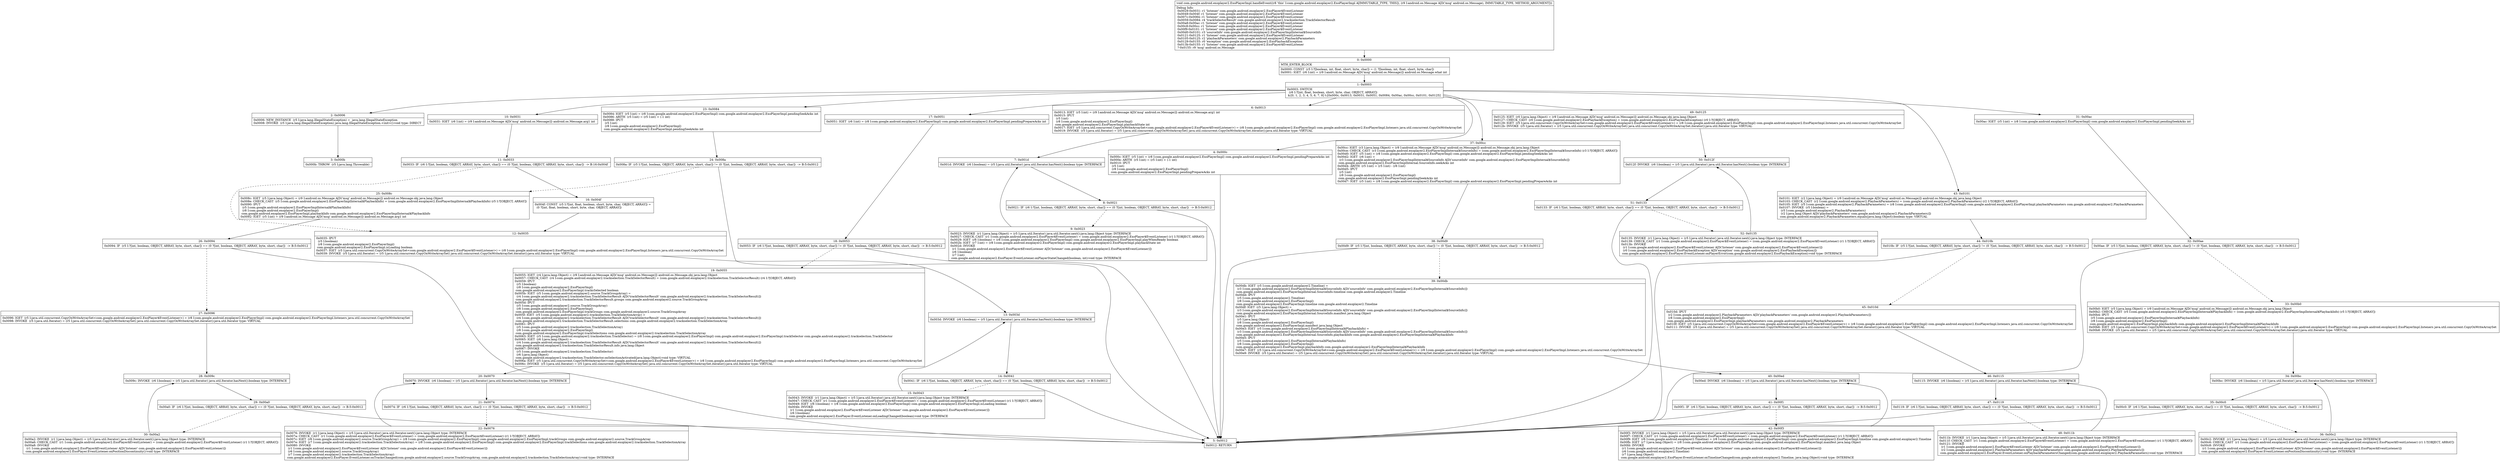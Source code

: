 digraph "CFG forcom.google.android.exoplayer2.ExoPlayerImpl.handleEvent(Landroid\/os\/Message;)V" {
Node_0 [shape=record,label="{0\:\ 0x0000|MTH_ENTER_BLOCK\l|0x0000: CONST  (r5 I:?[boolean, int, float, short, byte, char]) = (1 ?[boolean, int, float, short, byte, char]) \l0x0001: IGET  (r6 I:int) = (r9 I:android.os.Message A[D('msg' android.os.Message)]) android.os.Message.what int \l}"];
Node_1 [shape=record,label="{1\:\ 0x0003|0x0003: SWITCH  \l  (r6 I:?[int, float, boolean, short, byte, char, OBJECT, ARRAY])\l k:[0, 1, 2, 3, 4, 5, 6, 7, 8] t:[0x000c, 0x0013, 0x0031, 0x0051, 0x0084, 0x00ac, 0x00cc, 0x0101, 0x0125] \l}"];
Node_2 [shape=record,label="{2\:\ 0x0006|0x0006: NEW_INSTANCE  (r5 I:java.lang.IllegalStateException) =  java.lang.IllegalStateException \l0x0008: INVOKE  (r5 I:java.lang.IllegalStateException) java.lang.IllegalStateException.\<init\>():void type: DIRECT \l}"];
Node_3 [shape=record,label="{3\:\ 0x000b|0x000b: THROW  (r5 I:java.lang.Throwable) \l}"];
Node_4 [shape=record,label="{4\:\ 0x000c|0x000c: IGET  (r5 I:int) = (r8 I:com.google.android.exoplayer2.ExoPlayerImpl) com.google.android.exoplayer2.ExoPlayerImpl.pendingPrepareAcks int \l0x000e: ARITH  (r5 I:int) = (r5 I:int) + (\-1 int) \l0x0010: IPUT  \l  (r5 I:int)\l  (r8 I:com.google.android.exoplayer2.ExoPlayerImpl)\l com.google.android.exoplayer2.ExoPlayerImpl.pendingPrepareAcks int \l}"];
Node_5 [shape=record,label="{5\:\ 0x0012|0x0012: RETURN   \l}"];
Node_6 [shape=record,label="{6\:\ 0x0013|0x0013: IGET  (r5 I:int) = (r9 I:android.os.Message A[D('msg' android.os.Message)]) android.os.Message.arg1 int \l0x0015: IPUT  \l  (r5 I:int)\l  (r8 I:com.google.android.exoplayer2.ExoPlayerImpl)\l com.google.android.exoplayer2.ExoPlayerImpl.playbackState int \l0x0017: IGET  (r5 I:java.util.concurrent.CopyOnWriteArraySet\<com.google.android.exoplayer2.ExoPlayer$EventListener\>) = (r8 I:com.google.android.exoplayer2.ExoPlayerImpl) com.google.android.exoplayer2.ExoPlayerImpl.listeners java.util.concurrent.CopyOnWriteArraySet \l0x0019: INVOKE  (r5 I:java.util.Iterator) = (r5 I:java.util.concurrent.CopyOnWriteArraySet) java.util.concurrent.CopyOnWriteArraySet.iterator():java.util.Iterator type: VIRTUAL \l}"];
Node_7 [shape=record,label="{7\:\ 0x001d|0x001d: INVOKE  (r6 I:boolean) = (r5 I:java.util.Iterator) java.util.Iterator.hasNext():boolean type: INTERFACE \l}"];
Node_8 [shape=record,label="{8\:\ 0x0021|0x0021: IF  (r6 I:?[int, boolean, OBJECT, ARRAY, byte, short, char]) == (0 ?[int, boolean, OBJECT, ARRAY, byte, short, char])  \-\> B:5:0x0012 \l}"];
Node_9 [shape=record,label="{9\:\ 0x0023|0x0023: INVOKE  (r1 I:java.lang.Object) = (r5 I:java.util.Iterator) java.util.Iterator.next():java.lang.Object type: INTERFACE \l0x0027: CHECK_CAST  (r1 I:com.google.android.exoplayer2.ExoPlayer$EventListener) = (com.google.android.exoplayer2.ExoPlayer$EventListener) (r1 I:?[OBJECT, ARRAY]) \l0x0029: IGET  (r6 I:boolean) = (r8 I:com.google.android.exoplayer2.ExoPlayerImpl) com.google.android.exoplayer2.ExoPlayerImpl.playWhenReady boolean \l0x002b: IGET  (r7 I:int) = (r8 I:com.google.android.exoplayer2.ExoPlayerImpl) com.google.android.exoplayer2.ExoPlayerImpl.playbackState int \l0x002d: INVOKE  \l  (r1 I:com.google.android.exoplayer2.ExoPlayer$EventListener A[D('listener' com.google.android.exoplayer2.ExoPlayer$EventListener)])\l  (r6 I:boolean)\l  (r7 I:int)\l com.google.android.exoplayer2.ExoPlayer.EventListener.onPlayerStateChanged(boolean, int):void type: INTERFACE \l}"];
Node_10 [shape=record,label="{10\:\ 0x0031|0x0031: IGET  (r6 I:int) = (r9 I:android.os.Message A[D('msg' android.os.Message)]) android.os.Message.arg1 int \l}"];
Node_11 [shape=record,label="{11\:\ 0x0033|0x0033: IF  (r6 I:?[int, boolean, OBJECT, ARRAY, byte, short, char]) == (0 ?[int, boolean, OBJECT, ARRAY, byte, short, char])  \-\> B:16:0x004f \l}"];
Node_12 [shape=record,label="{12\:\ 0x0035|0x0035: IPUT  \l  (r5 I:boolean)\l  (r8 I:com.google.android.exoplayer2.ExoPlayerImpl)\l com.google.android.exoplayer2.ExoPlayerImpl.isLoading boolean \l0x0037: IGET  (r5 I:java.util.concurrent.CopyOnWriteArraySet\<com.google.android.exoplayer2.ExoPlayer$EventListener\>) = (r8 I:com.google.android.exoplayer2.ExoPlayerImpl) com.google.android.exoplayer2.ExoPlayerImpl.listeners java.util.concurrent.CopyOnWriteArraySet \l0x0039: INVOKE  (r5 I:java.util.Iterator) = (r5 I:java.util.concurrent.CopyOnWriteArraySet) java.util.concurrent.CopyOnWriteArraySet.iterator():java.util.Iterator type: VIRTUAL \l}"];
Node_13 [shape=record,label="{13\:\ 0x003d|0x003d: INVOKE  (r6 I:boolean) = (r5 I:java.util.Iterator) java.util.Iterator.hasNext():boolean type: INTERFACE \l}"];
Node_14 [shape=record,label="{14\:\ 0x0041|0x0041: IF  (r6 I:?[int, boolean, OBJECT, ARRAY, byte, short, char]) == (0 ?[int, boolean, OBJECT, ARRAY, byte, short, char])  \-\> B:5:0x0012 \l}"];
Node_15 [shape=record,label="{15\:\ 0x0043|0x0043: INVOKE  (r1 I:java.lang.Object) = (r5 I:java.util.Iterator) java.util.Iterator.next():java.lang.Object type: INTERFACE \l0x0047: CHECK_CAST  (r1 I:com.google.android.exoplayer2.ExoPlayer$EventListener) = (com.google.android.exoplayer2.ExoPlayer$EventListener) (r1 I:?[OBJECT, ARRAY]) \l0x0049: IGET  (r6 I:boolean) = (r8 I:com.google.android.exoplayer2.ExoPlayerImpl) com.google.android.exoplayer2.ExoPlayerImpl.isLoading boolean \l0x004b: INVOKE  \l  (r1 I:com.google.android.exoplayer2.ExoPlayer$EventListener A[D('listener' com.google.android.exoplayer2.ExoPlayer$EventListener)])\l  (r6 I:boolean)\l com.google.android.exoplayer2.ExoPlayer.EventListener.onLoadingChanged(boolean):void type: INTERFACE \l}"];
Node_16 [shape=record,label="{16\:\ 0x004f|0x004f: CONST  (r5 I:?[int, float, boolean, short, byte, char, OBJECT, ARRAY]) = \l  (0 ?[int, float, boolean, short, byte, char, OBJECT, ARRAY])\l \l}"];
Node_17 [shape=record,label="{17\:\ 0x0051|0x0051: IGET  (r6 I:int) = (r8 I:com.google.android.exoplayer2.ExoPlayerImpl) com.google.android.exoplayer2.ExoPlayerImpl.pendingPrepareAcks int \l}"];
Node_18 [shape=record,label="{18\:\ 0x0053|0x0053: IF  (r6 I:?[int, boolean, OBJECT, ARRAY, byte, short, char]) != (0 ?[int, boolean, OBJECT, ARRAY, byte, short, char])  \-\> B:5:0x0012 \l}"];
Node_19 [shape=record,label="{19\:\ 0x0055|0x0055: IGET  (r4 I:java.lang.Object) = (r9 I:android.os.Message A[D('msg' android.os.Message)]) android.os.Message.obj java.lang.Object \l0x0057: CHECK_CAST  (r4 I:com.google.android.exoplayer2.trackselection.TrackSelectorResult) = (com.google.android.exoplayer2.trackselection.TrackSelectorResult) (r4 I:?[OBJECT, ARRAY]) \l0x0059: IPUT  \l  (r5 I:boolean)\l  (r8 I:com.google.android.exoplayer2.ExoPlayerImpl)\l com.google.android.exoplayer2.ExoPlayerImpl.tracksSelected boolean \l0x005b: IGET  (r5 I:com.google.android.exoplayer2.source.TrackGroupArray) = \l  (r4 I:com.google.android.exoplayer2.trackselection.TrackSelectorResult A[D('trackSelectorResult' com.google.android.exoplayer2.trackselection.TrackSelectorResult)])\l com.google.android.exoplayer2.trackselection.TrackSelectorResult.groups com.google.android.exoplayer2.source.TrackGroupArray \l0x005d: IPUT  \l  (r5 I:com.google.android.exoplayer2.source.TrackGroupArray)\l  (r8 I:com.google.android.exoplayer2.ExoPlayerImpl)\l com.google.android.exoplayer2.ExoPlayerImpl.trackGroups com.google.android.exoplayer2.source.TrackGroupArray \l0x005f: IGET  (r5 I:com.google.android.exoplayer2.trackselection.TrackSelectionArray) = \l  (r4 I:com.google.android.exoplayer2.trackselection.TrackSelectorResult A[D('trackSelectorResult' com.google.android.exoplayer2.trackselection.TrackSelectorResult)])\l com.google.android.exoplayer2.trackselection.TrackSelectorResult.selections com.google.android.exoplayer2.trackselection.TrackSelectionArray \l0x0061: IPUT  \l  (r5 I:com.google.android.exoplayer2.trackselection.TrackSelectionArray)\l  (r8 I:com.google.android.exoplayer2.ExoPlayerImpl)\l com.google.android.exoplayer2.ExoPlayerImpl.trackSelections com.google.android.exoplayer2.trackselection.TrackSelectionArray \l0x0063: IGET  (r5 I:com.google.android.exoplayer2.trackselection.TrackSelector) = (r8 I:com.google.android.exoplayer2.ExoPlayerImpl) com.google.android.exoplayer2.ExoPlayerImpl.trackSelector com.google.android.exoplayer2.trackselection.TrackSelector \l0x0065: IGET  (r6 I:java.lang.Object) = \l  (r4 I:com.google.android.exoplayer2.trackselection.TrackSelectorResult A[D('trackSelectorResult' com.google.android.exoplayer2.trackselection.TrackSelectorResult)])\l com.google.android.exoplayer2.trackselection.TrackSelectorResult.info java.lang.Object \l0x0067: INVOKE  \l  (r5 I:com.google.android.exoplayer2.trackselection.TrackSelector)\l  (r6 I:java.lang.Object)\l com.google.android.exoplayer2.trackselection.TrackSelector.onSelectionActivated(java.lang.Object):void type: VIRTUAL \l0x006a: IGET  (r5 I:java.util.concurrent.CopyOnWriteArraySet\<com.google.android.exoplayer2.ExoPlayer$EventListener\>) = (r8 I:com.google.android.exoplayer2.ExoPlayerImpl) com.google.android.exoplayer2.ExoPlayerImpl.listeners java.util.concurrent.CopyOnWriteArraySet \l0x006c: INVOKE  (r5 I:java.util.Iterator) = (r5 I:java.util.concurrent.CopyOnWriteArraySet) java.util.concurrent.CopyOnWriteArraySet.iterator():java.util.Iterator type: VIRTUAL \l}"];
Node_20 [shape=record,label="{20\:\ 0x0070|0x0070: INVOKE  (r6 I:boolean) = (r5 I:java.util.Iterator) java.util.Iterator.hasNext():boolean type: INTERFACE \l}"];
Node_21 [shape=record,label="{21\:\ 0x0074|0x0074: IF  (r6 I:?[int, boolean, OBJECT, ARRAY, byte, short, char]) == (0 ?[int, boolean, OBJECT, ARRAY, byte, short, char])  \-\> B:5:0x0012 \l}"];
Node_22 [shape=record,label="{22\:\ 0x0076|0x0076: INVOKE  (r1 I:java.lang.Object) = (r5 I:java.util.Iterator) java.util.Iterator.next():java.lang.Object type: INTERFACE \l0x007a: CHECK_CAST  (r1 I:com.google.android.exoplayer2.ExoPlayer$EventListener) = (com.google.android.exoplayer2.ExoPlayer$EventListener) (r1 I:?[OBJECT, ARRAY]) \l0x007c: IGET  (r6 I:com.google.android.exoplayer2.source.TrackGroupArray) = (r8 I:com.google.android.exoplayer2.ExoPlayerImpl) com.google.android.exoplayer2.ExoPlayerImpl.trackGroups com.google.android.exoplayer2.source.TrackGroupArray \l0x007e: IGET  (r7 I:com.google.android.exoplayer2.trackselection.TrackSelectionArray) = (r8 I:com.google.android.exoplayer2.ExoPlayerImpl) com.google.android.exoplayer2.ExoPlayerImpl.trackSelections com.google.android.exoplayer2.trackselection.TrackSelectionArray \l0x0080: INVOKE  \l  (r1 I:com.google.android.exoplayer2.ExoPlayer$EventListener A[D('listener' com.google.android.exoplayer2.ExoPlayer$EventListener)])\l  (r6 I:com.google.android.exoplayer2.source.TrackGroupArray)\l  (r7 I:com.google.android.exoplayer2.trackselection.TrackSelectionArray)\l com.google.android.exoplayer2.ExoPlayer.EventListener.onTracksChanged(com.google.android.exoplayer2.source.TrackGroupArray, com.google.android.exoplayer2.trackselection.TrackSelectionArray):void type: INTERFACE \l}"];
Node_23 [shape=record,label="{23\:\ 0x0084|0x0084: IGET  (r5 I:int) = (r8 I:com.google.android.exoplayer2.ExoPlayerImpl) com.google.android.exoplayer2.ExoPlayerImpl.pendingSeekAcks int \l0x0086: ARITH  (r5 I:int) = (r5 I:int) + (\-1 int) \l0x0088: IPUT  \l  (r5 I:int)\l  (r8 I:com.google.android.exoplayer2.ExoPlayerImpl)\l com.google.android.exoplayer2.ExoPlayerImpl.pendingSeekAcks int \l}"];
Node_24 [shape=record,label="{24\:\ 0x008a|0x008a: IF  (r5 I:?[int, boolean, OBJECT, ARRAY, byte, short, char]) != (0 ?[int, boolean, OBJECT, ARRAY, byte, short, char])  \-\> B:5:0x0012 \l}"];
Node_25 [shape=record,label="{25\:\ 0x008c|0x008c: IGET  (r5 I:java.lang.Object) = (r9 I:android.os.Message A[D('msg' android.os.Message)]) android.os.Message.obj java.lang.Object \l0x008e: CHECK_CAST  (r5 I:com.google.android.exoplayer2.ExoPlayerImplInternal$PlaybackInfo) = (com.google.android.exoplayer2.ExoPlayerImplInternal$PlaybackInfo) (r5 I:?[OBJECT, ARRAY]) \l0x0090: IPUT  \l  (r5 I:com.google.android.exoplayer2.ExoPlayerImplInternal$PlaybackInfo)\l  (r8 I:com.google.android.exoplayer2.ExoPlayerImpl)\l com.google.android.exoplayer2.ExoPlayerImpl.playbackInfo com.google.android.exoplayer2.ExoPlayerImplInternal$PlaybackInfo \l0x0092: IGET  (r5 I:int) = (r9 I:android.os.Message A[D('msg' android.os.Message)]) android.os.Message.arg1 int \l}"];
Node_26 [shape=record,label="{26\:\ 0x0094|0x0094: IF  (r5 I:?[int, boolean, OBJECT, ARRAY, byte, short, char]) == (0 ?[int, boolean, OBJECT, ARRAY, byte, short, char])  \-\> B:5:0x0012 \l}"];
Node_27 [shape=record,label="{27\:\ 0x0096|0x0096: IGET  (r5 I:java.util.concurrent.CopyOnWriteArraySet\<com.google.android.exoplayer2.ExoPlayer$EventListener\>) = (r8 I:com.google.android.exoplayer2.ExoPlayerImpl) com.google.android.exoplayer2.ExoPlayerImpl.listeners java.util.concurrent.CopyOnWriteArraySet \l0x0098: INVOKE  (r5 I:java.util.Iterator) = (r5 I:java.util.concurrent.CopyOnWriteArraySet) java.util.concurrent.CopyOnWriteArraySet.iterator():java.util.Iterator type: VIRTUAL \l}"];
Node_28 [shape=record,label="{28\:\ 0x009c|0x009c: INVOKE  (r6 I:boolean) = (r5 I:java.util.Iterator) java.util.Iterator.hasNext():boolean type: INTERFACE \l}"];
Node_29 [shape=record,label="{29\:\ 0x00a0|0x00a0: IF  (r6 I:?[int, boolean, OBJECT, ARRAY, byte, short, char]) == (0 ?[int, boolean, OBJECT, ARRAY, byte, short, char])  \-\> B:5:0x0012 \l}"];
Node_30 [shape=record,label="{30\:\ 0x00a2|0x00a2: INVOKE  (r1 I:java.lang.Object) = (r5 I:java.util.Iterator) java.util.Iterator.next():java.lang.Object type: INTERFACE \l0x00a6: CHECK_CAST  (r1 I:com.google.android.exoplayer2.ExoPlayer$EventListener) = (com.google.android.exoplayer2.ExoPlayer$EventListener) (r1 I:?[OBJECT, ARRAY]) \l0x00a8: INVOKE  \l  (r1 I:com.google.android.exoplayer2.ExoPlayer$EventListener A[D('listener' com.google.android.exoplayer2.ExoPlayer$EventListener)])\l com.google.android.exoplayer2.ExoPlayer.EventListener.onPositionDiscontinuity():void type: INTERFACE \l}"];
Node_31 [shape=record,label="{31\:\ 0x00ac|0x00ac: IGET  (r5 I:int) = (r8 I:com.google.android.exoplayer2.ExoPlayerImpl) com.google.android.exoplayer2.ExoPlayerImpl.pendingSeekAcks int \l}"];
Node_32 [shape=record,label="{32\:\ 0x00ae|0x00ae: IF  (r5 I:?[int, boolean, OBJECT, ARRAY, byte, short, char]) != (0 ?[int, boolean, OBJECT, ARRAY, byte, short, char])  \-\> B:5:0x0012 \l}"];
Node_33 [shape=record,label="{33\:\ 0x00b0|0x00b0: IGET  (r5 I:java.lang.Object) = (r9 I:android.os.Message A[D('msg' android.os.Message)]) android.os.Message.obj java.lang.Object \l0x00b2: CHECK_CAST  (r5 I:com.google.android.exoplayer2.ExoPlayerImplInternal$PlaybackInfo) = (com.google.android.exoplayer2.ExoPlayerImplInternal$PlaybackInfo) (r5 I:?[OBJECT, ARRAY]) \l0x00b4: IPUT  \l  (r5 I:com.google.android.exoplayer2.ExoPlayerImplInternal$PlaybackInfo)\l  (r8 I:com.google.android.exoplayer2.ExoPlayerImpl)\l com.google.android.exoplayer2.ExoPlayerImpl.playbackInfo com.google.android.exoplayer2.ExoPlayerImplInternal$PlaybackInfo \l0x00b6: IGET  (r5 I:java.util.concurrent.CopyOnWriteArraySet\<com.google.android.exoplayer2.ExoPlayer$EventListener\>) = (r8 I:com.google.android.exoplayer2.ExoPlayerImpl) com.google.android.exoplayer2.ExoPlayerImpl.listeners java.util.concurrent.CopyOnWriteArraySet \l0x00b8: INVOKE  (r5 I:java.util.Iterator) = (r5 I:java.util.concurrent.CopyOnWriteArraySet) java.util.concurrent.CopyOnWriteArraySet.iterator():java.util.Iterator type: VIRTUAL \l}"];
Node_34 [shape=record,label="{34\:\ 0x00bc|0x00bc: INVOKE  (r6 I:boolean) = (r5 I:java.util.Iterator) java.util.Iterator.hasNext():boolean type: INTERFACE \l}"];
Node_35 [shape=record,label="{35\:\ 0x00c0|0x00c0: IF  (r6 I:?[int, boolean, OBJECT, ARRAY, byte, short, char]) == (0 ?[int, boolean, OBJECT, ARRAY, byte, short, char])  \-\> B:5:0x0012 \l}"];
Node_36 [shape=record,label="{36\:\ 0x00c2|0x00c2: INVOKE  (r1 I:java.lang.Object) = (r5 I:java.util.Iterator) java.util.Iterator.next():java.lang.Object type: INTERFACE \l0x00c6: CHECK_CAST  (r1 I:com.google.android.exoplayer2.ExoPlayer$EventListener) = (com.google.android.exoplayer2.ExoPlayer$EventListener) (r1 I:?[OBJECT, ARRAY]) \l0x00c8: INVOKE  \l  (r1 I:com.google.android.exoplayer2.ExoPlayer$EventListener A[D('listener' com.google.android.exoplayer2.ExoPlayer$EventListener)])\l com.google.android.exoplayer2.ExoPlayer.EventListener.onPositionDiscontinuity():void type: INTERFACE \l}"];
Node_37 [shape=record,label="{37\:\ 0x00cc|0x00cc: IGET  (r3 I:java.lang.Object) = (r9 I:android.os.Message A[D('msg' android.os.Message)]) android.os.Message.obj java.lang.Object \l0x00ce: CHECK_CAST  (r3 I:com.google.android.exoplayer2.ExoPlayerImplInternal$SourceInfo) = (com.google.android.exoplayer2.ExoPlayerImplInternal$SourceInfo) (r3 I:?[OBJECT, ARRAY]) \l0x00d0: IGET  (r5 I:int) = (r8 I:com.google.android.exoplayer2.ExoPlayerImpl) com.google.android.exoplayer2.ExoPlayerImpl.pendingSeekAcks int \l0x00d2: IGET  (r6 I:int) = \l  (r3 I:com.google.android.exoplayer2.ExoPlayerImplInternal$SourceInfo A[D('sourceInfo' com.google.android.exoplayer2.ExoPlayerImplInternal$SourceInfo)])\l com.google.android.exoplayer2.ExoPlayerImplInternal.SourceInfo.seekAcks int \l0x00d4: ARITH  (r5 I:int) = (r5 I:int) \- (r6 I:int) \l0x00d5: IPUT  \l  (r5 I:int)\l  (r8 I:com.google.android.exoplayer2.ExoPlayerImpl)\l com.google.android.exoplayer2.ExoPlayerImpl.pendingSeekAcks int \l0x00d7: IGET  (r5 I:int) = (r8 I:com.google.android.exoplayer2.ExoPlayerImpl) com.google.android.exoplayer2.ExoPlayerImpl.pendingPrepareAcks int \l}"];
Node_38 [shape=record,label="{38\:\ 0x00d9|0x00d9: IF  (r5 I:?[int, boolean, OBJECT, ARRAY, byte, short, char]) != (0 ?[int, boolean, OBJECT, ARRAY, byte, short, char])  \-\> B:5:0x0012 \l}"];
Node_39 [shape=record,label="{39\:\ 0x00db|0x00db: IGET  (r5 I:com.google.android.exoplayer2.Timeline) = \l  (r3 I:com.google.android.exoplayer2.ExoPlayerImplInternal$SourceInfo A[D('sourceInfo' com.google.android.exoplayer2.ExoPlayerImplInternal$SourceInfo)])\l com.google.android.exoplayer2.ExoPlayerImplInternal.SourceInfo.timeline com.google.android.exoplayer2.Timeline \l0x00dd: IPUT  \l  (r5 I:com.google.android.exoplayer2.Timeline)\l  (r8 I:com.google.android.exoplayer2.ExoPlayerImpl)\l com.google.android.exoplayer2.ExoPlayerImpl.timeline com.google.android.exoplayer2.Timeline \l0x00df: IGET  (r5 I:java.lang.Object) = \l  (r3 I:com.google.android.exoplayer2.ExoPlayerImplInternal$SourceInfo A[D('sourceInfo' com.google.android.exoplayer2.ExoPlayerImplInternal$SourceInfo)])\l com.google.android.exoplayer2.ExoPlayerImplInternal.SourceInfo.manifest java.lang.Object \l0x00e1: IPUT  \l  (r5 I:java.lang.Object)\l  (r8 I:com.google.android.exoplayer2.ExoPlayerImpl)\l com.google.android.exoplayer2.ExoPlayerImpl.manifest java.lang.Object \l0x00e3: IGET  (r5 I:com.google.android.exoplayer2.ExoPlayerImplInternal$PlaybackInfo) = \l  (r3 I:com.google.android.exoplayer2.ExoPlayerImplInternal$SourceInfo A[D('sourceInfo' com.google.android.exoplayer2.ExoPlayerImplInternal$SourceInfo)])\l com.google.android.exoplayer2.ExoPlayerImplInternal.SourceInfo.playbackInfo com.google.android.exoplayer2.ExoPlayerImplInternal$PlaybackInfo \l0x00e5: IPUT  \l  (r5 I:com.google.android.exoplayer2.ExoPlayerImplInternal$PlaybackInfo)\l  (r8 I:com.google.android.exoplayer2.ExoPlayerImpl)\l com.google.android.exoplayer2.ExoPlayerImpl.playbackInfo com.google.android.exoplayer2.ExoPlayerImplInternal$PlaybackInfo \l0x00e7: IGET  (r5 I:java.util.concurrent.CopyOnWriteArraySet\<com.google.android.exoplayer2.ExoPlayer$EventListener\>) = (r8 I:com.google.android.exoplayer2.ExoPlayerImpl) com.google.android.exoplayer2.ExoPlayerImpl.listeners java.util.concurrent.CopyOnWriteArraySet \l0x00e9: INVOKE  (r5 I:java.util.Iterator) = (r5 I:java.util.concurrent.CopyOnWriteArraySet) java.util.concurrent.CopyOnWriteArraySet.iterator():java.util.Iterator type: VIRTUAL \l}"];
Node_40 [shape=record,label="{40\:\ 0x00ed|0x00ed: INVOKE  (r6 I:boolean) = (r5 I:java.util.Iterator) java.util.Iterator.hasNext():boolean type: INTERFACE \l}"];
Node_41 [shape=record,label="{41\:\ 0x00f1|0x00f1: IF  (r6 I:?[int, boolean, OBJECT, ARRAY, byte, short, char]) == (0 ?[int, boolean, OBJECT, ARRAY, byte, short, char])  \-\> B:5:0x0012 \l}"];
Node_42 [shape=record,label="{42\:\ 0x00f3|0x00f3: INVOKE  (r1 I:java.lang.Object) = (r5 I:java.util.Iterator) java.util.Iterator.next():java.lang.Object type: INTERFACE \l0x00f7: CHECK_CAST  (r1 I:com.google.android.exoplayer2.ExoPlayer$EventListener) = (com.google.android.exoplayer2.ExoPlayer$EventListener) (r1 I:?[OBJECT, ARRAY]) \l0x00f9: IGET  (r6 I:com.google.android.exoplayer2.Timeline) = (r8 I:com.google.android.exoplayer2.ExoPlayerImpl) com.google.android.exoplayer2.ExoPlayerImpl.timeline com.google.android.exoplayer2.Timeline \l0x00fb: IGET  (r7 I:java.lang.Object) = (r8 I:com.google.android.exoplayer2.ExoPlayerImpl) com.google.android.exoplayer2.ExoPlayerImpl.manifest java.lang.Object \l0x00fd: INVOKE  \l  (r1 I:com.google.android.exoplayer2.ExoPlayer$EventListener A[D('listener' com.google.android.exoplayer2.ExoPlayer$EventListener)])\l  (r6 I:com.google.android.exoplayer2.Timeline)\l  (r7 I:java.lang.Object)\l com.google.android.exoplayer2.ExoPlayer.EventListener.onTimelineChanged(com.google.android.exoplayer2.Timeline, java.lang.Object):void type: INTERFACE \l}"];
Node_43 [shape=record,label="{43\:\ 0x0101|0x0101: IGET  (r2 I:java.lang.Object) = (r9 I:android.os.Message A[D('msg' android.os.Message)]) android.os.Message.obj java.lang.Object \l0x0103: CHECK_CAST  (r2 I:com.google.android.exoplayer2.PlaybackParameters) = (com.google.android.exoplayer2.PlaybackParameters) (r2 I:?[OBJECT, ARRAY]) \l0x0105: IGET  (r5 I:com.google.android.exoplayer2.PlaybackParameters) = (r8 I:com.google.android.exoplayer2.ExoPlayerImpl) com.google.android.exoplayer2.ExoPlayerImpl.playbackParameters com.google.android.exoplayer2.PlaybackParameters \l0x0107: INVOKE  (r5 I:boolean) = \l  (r5 I:com.google.android.exoplayer2.PlaybackParameters)\l  (r2 I:java.lang.Object A[D('playbackParameters' com.google.android.exoplayer2.PlaybackParameters)])\l com.google.android.exoplayer2.PlaybackParameters.equals(java.lang.Object):boolean type: VIRTUAL \l}"];
Node_44 [shape=record,label="{44\:\ 0x010b|0x010b: IF  (r5 I:?[int, boolean, OBJECT, ARRAY, byte, short, char]) != (0 ?[int, boolean, OBJECT, ARRAY, byte, short, char])  \-\> B:5:0x0012 \l}"];
Node_45 [shape=record,label="{45\:\ 0x010d|0x010d: IPUT  \l  (r2 I:com.google.android.exoplayer2.PlaybackParameters A[D('playbackParameters' com.google.android.exoplayer2.PlaybackParameters)])\l  (r8 I:com.google.android.exoplayer2.ExoPlayerImpl)\l com.google.android.exoplayer2.ExoPlayerImpl.playbackParameters com.google.android.exoplayer2.PlaybackParameters \l0x010f: IGET  (r5 I:java.util.concurrent.CopyOnWriteArraySet\<com.google.android.exoplayer2.ExoPlayer$EventListener\>) = (r8 I:com.google.android.exoplayer2.ExoPlayerImpl) com.google.android.exoplayer2.ExoPlayerImpl.listeners java.util.concurrent.CopyOnWriteArraySet \l0x0111: INVOKE  (r5 I:java.util.Iterator) = (r5 I:java.util.concurrent.CopyOnWriteArraySet) java.util.concurrent.CopyOnWriteArraySet.iterator():java.util.Iterator type: VIRTUAL \l}"];
Node_46 [shape=record,label="{46\:\ 0x0115|0x0115: INVOKE  (r6 I:boolean) = (r5 I:java.util.Iterator) java.util.Iterator.hasNext():boolean type: INTERFACE \l}"];
Node_47 [shape=record,label="{47\:\ 0x0119|0x0119: IF  (r6 I:?[int, boolean, OBJECT, ARRAY, byte, short, char]) == (0 ?[int, boolean, OBJECT, ARRAY, byte, short, char])  \-\> B:5:0x0012 \l}"];
Node_48 [shape=record,label="{48\:\ 0x011b|0x011b: INVOKE  (r1 I:java.lang.Object) = (r5 I:java.util.Iterator) java.util.Iterator.next():java.lang.Object type: INTERFACE \l0x011f: CHECK_CAST  (r1 I:com.google.android.exoplayer2.ExoPlayer$EventListener) = (com.google.android.exoplayer2.ExoPlayer$EventListener) (r1 I:?[OBJECT, ARRAY]) \l0x0121: INVOKE  \l  (r1 I:com.google.android.exoplayer2.ExoPlayer$EventListener A[D('listener' com.google.android.exoplayer2.ExoPlayer$EventListener)])\l  (r2 I:com.google.android.exoplayer2.PlaybackParameters A[D('playbackParameters' com.google.android.exoplayer2.PlaybackParameters)])\l com.google.android.exoplayer2.ExoPlayer.EventListener.onPlaybackParametersChanged(com.google.android.exoplayer2.PlaybackParameters):void type: INTERFACE \l}"];
Node_49 [shape=record,label="{49\:\ 0x0125|0x0125: IGET  (r0 I:java.lang.Object) = (r9 I:android.os.Message A[D('msg' android.os.Message)]) android.os.Message.obj java.lang.Object \l0x0127: CHECK_CAST  (r0 I:com.google.android.exoplayer2.ExoPlaybackException) = (com.google.android.exoplayer2.ExoPlaybackException) (r0 I:?[OBJECT, ARRAY]) \l0x0129: IGET  (r5 I:java.util.concurrent.CopyOnWriteArraySet\<com.google.android.exoplayer2.ExoPlayer$EventListener\>) = (r8 I:com.google.android.exoplayer2.ExoPlayerImpl) com.google.android.exoplayer2.ExoPlayerImpl.listeners java.util.concurrent.CopyOnWriteArraySet \l0x012b: INVOKE  (r5 I:java.util.Iterator) = (r5 I:java.util.concurrent.CopyOnWriteArraySet) java.util.concurrent.CopyOnWriteArraySet.iterator():java.util.Iterator type: VIRTUAL \l}"];
Node_50 [shape=record,label="{50\:\ 0x012f|0x012f: INVOKE  (r6 I:boolean) = (r5 I:java.util.Iterator) java.util.Iterator.hasNext():boolean type: INTERFACE \l}"];
Node_51 [shape=record,label="{51\:\ 0x0133|0x0133: IF  (r6 I:?[int, boolean, OBJECT, ARRAY, byte, short, char]) == (0 ?[int, boolean, OBJECT, ARRAY, byte, short, char])  \-\> B:5:0x0012 \l}"];
Node_52 [shape=record,label="{52\:\ 0x0135|0x0135: INVOKE  (r1 I:java.lang.Object) = (r5 I:java.util.Iterator) java.util.Iterator.next():java.lang.Object type: INTERFACE \l0x0139: CHECK_CAST  (r1 I:com.google.android.exoplayer2.ExoPlayer$EventListener) = (com.google.android.exoplayer2.ExoPlayer$EventListener) (r1 I:?[OBJECT, ARRAY]) \l0x013b: INVOKE  \l  (r1 I:com.google.android.exoplayer2.ExoPlayer$EventListener A[D('listener' com.google.android.exoplayer2.ExoPlayer$EventListener)])\l  (r0 I:com.google.android.exoplayer2.ExoPlaybackException A[D('exception' com.google.android.exoplayer2.ExoPlaybackException)])\l com.google.android.exoplayer2.ExoPlayer.EventListener.onPlayerError(com.google.android.exoplayer2.ExoPlaybackException):void type: INTERFACE \l}"];
MethodNode[shape=record,label="{void com.google.android.exoplayer2.ExoPlayerImpl.handleEvent((r8 'this' I:com.google.android.exoplayer2.ExoPlayerImpl A[IMMUTABLE_TYPE, THIS]), (r9 I:android.os.Message A[D('msg' android.os.Message), IMMUTABLE_TYPE, METHOD_ARGUMENT]))  | Debug Info:\l  0x0029\-0x0031: r1 'listener' com.google.android.exoplayer2.ExoPlayer$EventListener\l  0x0049\-0x004f: r1 'listener' com.google.android.exoplayer2.ExoPlayer$EventListener\l  0x007c\-0x0084: r1 'listener' com.google.android.exoplayer2.ExoPlayer$EventListener\l  0x0059\-0x0084: r4 'trackSelectorResult' com.google.android.exoplayer2.trackselection.TrackSelectorResult\l  0x00a8\-0x00ac: r1 'listener' com.google.android.exoplayer2.ExoPlayer$EventListener\l  0x00c8\-0x00cc: r1 'listener' com.google.android.exoplayer2.ExoPlayer$EventListener\l  0x00f9\-0x0101: r1 'listener' com.google.android.exoplayer2.ExoPlayer$EventListener\l  0x00d0\-0x0101: r3 'sourceInfo' com.google.android.exoplayer2.ExoPlayerImplInternal$SourceInfo\l  0x0121\-0x0125: r1 'listener' com.google.android.exoplayer2.ExoPlayer$EventListener\l  0x0105\-0x0125: r2 'playbackParameters' com.google.android.exoplayer2.PlaybackParameters\l  0x0129\-0x0155: r0 'exception' com.google.android.exoplayer2.ExoPlaybackException\l  0x013b\-0x0155: r1 'listener' com.google.android.exoplayer2.ExoPlayer$EventListener\l  ?\-0x0155: r9 'msg' android.os.Message\l}"];
MethodNode -> Node_0;
Node_0 -> Node_1;
Node_1 -> Node_2;
Node_1 -> Node_4;
Node_1 -> Node_6;
Node_1 -> Node_10;
Node_1 -> Node_17;
Node_1 -> Node_23;
Node_1 -> Node_31;
Node_1 -> Node_37;
Node_1 -> Node_43;
Node_1 -> Node_49;
Node_2 -> Node_3;
Node_4 -> Node_5;
Node_6 -> Node_7;
Node_7 -> Node_8;
Node_8 -> Node_5;
Node_8 -> Node_9[style=dashed];
Node_9 -> Node_7;
Node_10 -> Node_11;
Node_11 -> Node_12[style=dashed];
Node_11 -> Node_16;
Node_12 -> Node_13;
Node_13 -> Node_14;
Node_14 -> Node_5;
Node_14 -> Node_15[style=dashed];
Node_15 -> Node_13;
Node_16 -> Node_12;
Node_17 -> Node_18;
Node_18 -> Node_5;
Node_18 -> Node_19[style=dashed];
Node_19 -> Node_20;
Node_20 -> Node_21;
Node_21 -> Node_5;
Node_21 -> Node_22[style=dashed];
Node_22 -> Node_20;
Node_23 -> Node_24;
Node_24 -> Node_5;
Node_24 -> Node_25[style=dashed];
Node_25 -> Node_26;
Node_26 -> Node_5;
Node_26 -> Node_27[style=dashed];
Node_27 -> Node_28;
Node_28 -> Node_29;
Node_29 -> Node_5;
Node_29 -> Node_30[style=dashed];
Node_30 -> Node_28;
Node_31 -> Node_32;
Node_32 -> Node_5;
Node_32 -> Node_33[style=dashed];
Node_33 -> Node_34;
Node_34 -> Node_35;
Node_35 -> Node_5;
Node_35 -> Node_36[style=dashed];
Node_36 -> Node_34;
Node_37 -> Node_38;
Node_38 -> Node_5;
Node_38 -> Node_39[style=dashed];
Node_39 -> Node_40;
Node_40 -> Node_41;
Node_41 -> Node_5;
Node_41 -> Node_42[style=dashed];
Node_42 -> Node_40;
Node_43 -> Node_44;
Node_44 -> Node_5;
Node_44 -> Node_45[style=dashed];
Node_45 -> Node_46;
Node_46 -> Node_47;
Node_47 -> Node_5;
Node_47 -> Node_48[style=dashed];
Node_48 -> Node_46;
Node_49 -> Node_50;
Node_50 -> Node_51;
Node_51 -> Node_5;
Node_51 -> Node_52[style=dashed];
Node_52 -> Node_50;
}

